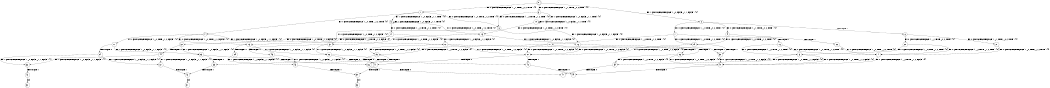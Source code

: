 digraph BCG {
size = "7, 10.5";
center = TRUE;
node [shape = circle];
0 [peripheries = 2];
0 -> 1 [label = "EX !0 !ATOMIC_EXCH_BRANCH (1, +1, TRUE, +0, 2, TRUE) !{0}"];
0 -> 2 [label = "EX !1 !ATOMIC_EXCH_BRANCH (1, +0, FALSE, +1, 1, FALSE) !{0}"];
0 -> 3 [label = "EX !0 !ATOMIC_EXCH_BRANCH (1, +1, TRUE, +0, 2, TRUE) !{0}"];
1 -> 4 [label = "EX !0 !ATOMIC_EXCH_BRANCH (1, +0, TRUE, +1, 2, TRUE) !{0}"];
1 -> 5 [label = "EX !1 !ATOMIC_EXCH_BRANCH (1, +0, FALSE, +1, 1, TRUE) !{0}"];
1 -> 6 [label = "EX !0 !ATOMIC_EXCH_BRANCH (1, +0, TRUE, +1, 2, TRUE) !{0}"];
2 -> 7 [label = "EX !0 !ATOMIC_EXCH_BRANCH (1, +1, TRUE, +0, 2, TRUE) !{0}"];
2 -> 8 [label = "TERMINATE !1"];
2 -> 9 [label = "EX !0 !ATOMIC_EXCH_BRANCH (1, +1, TRUE, +0, 2, TRUE) !{0}"];
3 -> 10 [label = "EX !1 !ATOMIC_EXCH_BRANCH (1, +0, FALSE, +1, 1, TRUE) !{0}"];
3 -> 6 [label = "EX !0 !ATOMIC_EXCH_BRANCH (1, +0, TRUE, +1, 2, TRUE) !{0}"];
4 -> 11 [label = "EX !0 !ATOMIC_EXCH_BRANCH (1, +0, TRUE, +1, 2, FALSE) !{0}"];
4 -> 12 [label = "EX !1 !ATOMIC_EXCH_BRANCH (1, +0, FALSE, +1, 1, FALSE) !{0}"];
4 -> 13 [label = "EX !0 !ATOMIC_EXCH_BRANCH (1, +0, TRUE, +1, 2, FALSE) !{0}"];
5 -> 14 [label = "EX !0 !ATOMIC_EXCH_BRANCH (1, +0, TRUE, +1, 2, TRUE) !{0}"];
5 -> 5 [label = "EX !1 !ATOMIC_EXCH_BRANCH (1, +0, FALSE, +1, 1, TRUE) !{0}"];
5 -> 15 [label = "EX !0 !ATOMIC_EXCH_BRANCH (1, +0, TRUE, +1, 2, TRUE) !{0}"];
6 -> 16 [label = "EX !1 !ATOMIC_EXCH_BRANCH (1, +0, FALSE, +1, 1, FALSE) !{0}"];
6 -> 13 [label = "EX !0 !ATOMIC_EXCH_BRANCH (1, +0, TRUE, +1, 2, FALSE) !{0}"];
7 -> 17 [label = "EX !0 !ATOMIC_EXCH_BRANCH (1, +0, TRUE, +1, 2, TRUE) !{0}"];
7 -> 18 [label = "TERMINATE !1"];
7 -> 19 [label = "EX !0 !ATOMIC_EXCH_BRANCH (1, +0, TRUE, +1, 2, TRUE) !{0}"];
8 -> 20 [label = "EX !0 !ATOMIC_EXCH_BRANCH (1, +1, TRUE, +0, 2, TRUE) !{0}"];
8 -> 21 [label = "EX !0 !ATOMIC_EXCH_BRANCH (1, +1, TRUE, +0, 2, TRUE) !{0}"];
9 -> 22 [label = "TERMINATE !1"];
9 -> 19 [label = "EX !0 !ATOMIC_EXCH_BRANCH (1, +0, TRUE, +1, 2, TRUE) !{0}"];
10 -> 10 [label = "EX !1 !ATOMIC_EXCH_BRANCH (1, +0, FALSE, +1, 1, TRUE) !{0}"];
10 -> 15 [label = "EX !0 !ATOMIC_EXCH_BRANCH (1, +0, TRUE, +1, 2, TRUE) !{0}"];
11 -> 23 [label = "EX !1 !ATOMIC_EXCH_BRANCH (1, +0, FALSE, +1, 1, FALSE) !{0}"];
11 -> 24 [label = "TERMINATE !0"];
12 -> 25 [label = "EX !0 !ATOMIC_EXCH_BRANCH (1, +0, TRUE, +1, 2, FALSE) !{0}"];
12 -> 26 [label = "TERMINATE !1"];
12 -> 27 [label = "EX !0 !ATOMIC_EXCH_BRANCH (1, +0, TRUE, +1, 2, FALSE) !{0}"];
13 -> 28 [label = "EX !1 !ATOMIC_EXCH_BRANCH (1, +0, FALSE, +1, 1, FALSE) !{0}"];
13 -> 29 [label = "TERMINATE !0"];
14 -> 30 [label = "EX !0 !ATOMIC_EXCH_BRANCH (1, +0, TRUE, +1, 2, FALSE) !{0}"];
14 -> 12 [label = "EX !1 !ATOMIC_EXCH_BRANCH (1, +0, FALSE, +1, 1, FALSE) !{0}"];
14 -> 31 [label = "EX !0 !ATOMIC_EXCH_BRANCH (1, +0, TRUE, +1, 2, FALSE) !{0}"];
15 -> 16 [label = "EX !1 !ATOMIC_EXCH_BRANCH (1, +0, FALSE, +1, 1, FALSE) !{0}"];
15 -> 31 [label = "EX !0 !ATOMIC_EXCH_BRANCH (1, +0, TRUE, +1, 2, FALSE) !{0}"];
16 -> 32 [label = "TERMINATE !1"];
16 -> 27 [label = "EX !0 !ATOMIC_EXCH_BRANCH (1, +0, TRUE, +1, 2, FALSE) !{0}"];
17 -> 25 [label = "EX !0 !ATOMIC_EXCH_BRANCH (1, +0, TRUE, +1, 2, FALSE) !{0}"];
17 -> 26 [label = "TERMINATE !1"];
17 -> 27 [label = "EX !0 !ATOMIC_EXCH_BRANCH (1, +0, TRUE, +1, 2, FALSE) !{0}"];
18 -> 33 [label = "EX !0 !ATOMIC_EXCH_BRANCH (1, +0, TRUE, +1, 2, TRUE) !{0}"];
18 -> 34 [label = "EX !0 !ATOMIC_EXCH_BRANCH (1, +0, TRUE, +1, 2, TRUE) !{0}"];
19 -> 32 [label = "TERMINATE !1"];
19 -> 27 [label = "EX !0 !ATOMIC_EXCH_BRANCH (1, +0, TRUE, +1, 2, FALSE) !{0}"];
20 -> 33 [label = "EX !0 !ATOMIC_EXCH_BRANCH (1, +0, TRUE, +1, 2, TRUE) !{0}"];
20 -> 34 [label = "EX !0 !ATOMIC_EXCH_BRANCH (1, +0, TRUE, +1, 2, TRUE) !{0}"];
21 -> 34 [label = "EX !0 !ATOMIC_EXCH_BRANCH (1, +0, TRUE, +1, 2, TRUE) !{0}"];
22 -> 34 [label = "EX !0 !ATOMIC_EXCH_BRANCH (1, +0, TRUE, +1, 2, TRUE) !{0}"];
23 -> 35 [label = "TERMINATE !0"];
23 -> 36 [label = "TERMINATE !1"];
24 -> 37 [label = "EX !1 !ATOMIC_EXCH_BRANCH (1, +0, FALSE, +1, 1, FALSE) !{1}"];
24 -> 38 [label = "EX !1 !ATOMIC_EXCH_BRANCH (1, +0, FALSE, +1, 1, FALSE) !{1}"];
25 -> 35 [label = "TERMINATE !0"];
25 -> 36 [label = "TERMINATE !1"];
26 -> 39 [label = "EX !0 !ATOMIC_EXCH_BRANCH (1, +0, TRUE, +1, 2, FALSE) !{0}"];
26 -> 40 [label = "EX !0 !ATOMIC_EXCH_BRANCH (1, +0, TRUE, +1, 2, FALSE) !{0}"];
27 -> 41 [label = "TERMINATE !0"];
27 -> 42 [label = "TERMINATE !1"];
28 -> 41 [label = "TERMINATE !0"];
28 -> 42 [label = "TERMINATE !1"];
29 -> 43 [label = "EX !1 !ATOMIC_EXCH_BRANCH (1, +0, FALSE, +1, 1, FALSE) !{1}"];
30 -> 23 [label = "EX !1 !ATOMIC_EXCH_BRANCH (1, +0, FALSE, +1, 1, FALSE) !{0}"];
30 -> 44 [label = "TERMINATE !0"];
31 -> 28 [label = "EX !1 !ATOMIC_EXCH_BRANCH (1, +0, FALSE, +1, 1, FALSE) !{0}"];
31 -> 45 [label = "TERMINATE !0"];
32 -> 40 [label = "EX !0 !ATOMIC_EXCH_BRANCH (1, +0, TRUE, +1, 2, FALSE) !{0}"];
33 -> 39 [label = "EX !0 !ATOMIC_EXCH_BRANCH (1, +0, TRUE, +1, 2, FALSE) !{0}"];
33 -> 40 [label = "EX !0 !ATOMIC_EXCH_BRANCH (1, +0, TRUE, +1, 2, FALSE) !{0}"];
34 -> 40 [label = "EX !0 !ATOMIC_EXCH_BRANCH (1, +0, TRUE, +1, 2, FALSE) !{0}"];
35 -> 46 [label = "TERMINATE !1"];
36 -> 47 [label = "TERMINATE !0"];
37 -> 46 [label = "TERMINATE !1"];
38 -> 48 [label = "TERMINATE !1"];
39 -> 47 [label = "TERMINATE !0"];
40 -> 49 [label = "TERMINATE !0"];
41 -> 50 [label = "TERMINATE !1"];
42 -> 49 [label = "TERMINATE !0"];
43 -> 50 [label = "TERMINATE !1"];
44 -> 37 [label = "EX !1 !ATOMIC_EXCH_BRANCH (1, +0, FALSE, +1, 1, FALSE) !{1}"];
44 -> 38 [label = "EX !1 !ATOMIC_EXCH_BRANCH (1, +0, FALSE, +1, 1, FALSE) !{1}"];
45 -> 43 [label = "EX !1 !ATOMIC_EXCH_BRANCH (1, +0, FALSE, +1, 1, FALSE) !{1}"];
46 -> 51 [label = "exit"];
48 -> 52 [label = "exit"];
50 -> 53 [label = "exit"];
}
